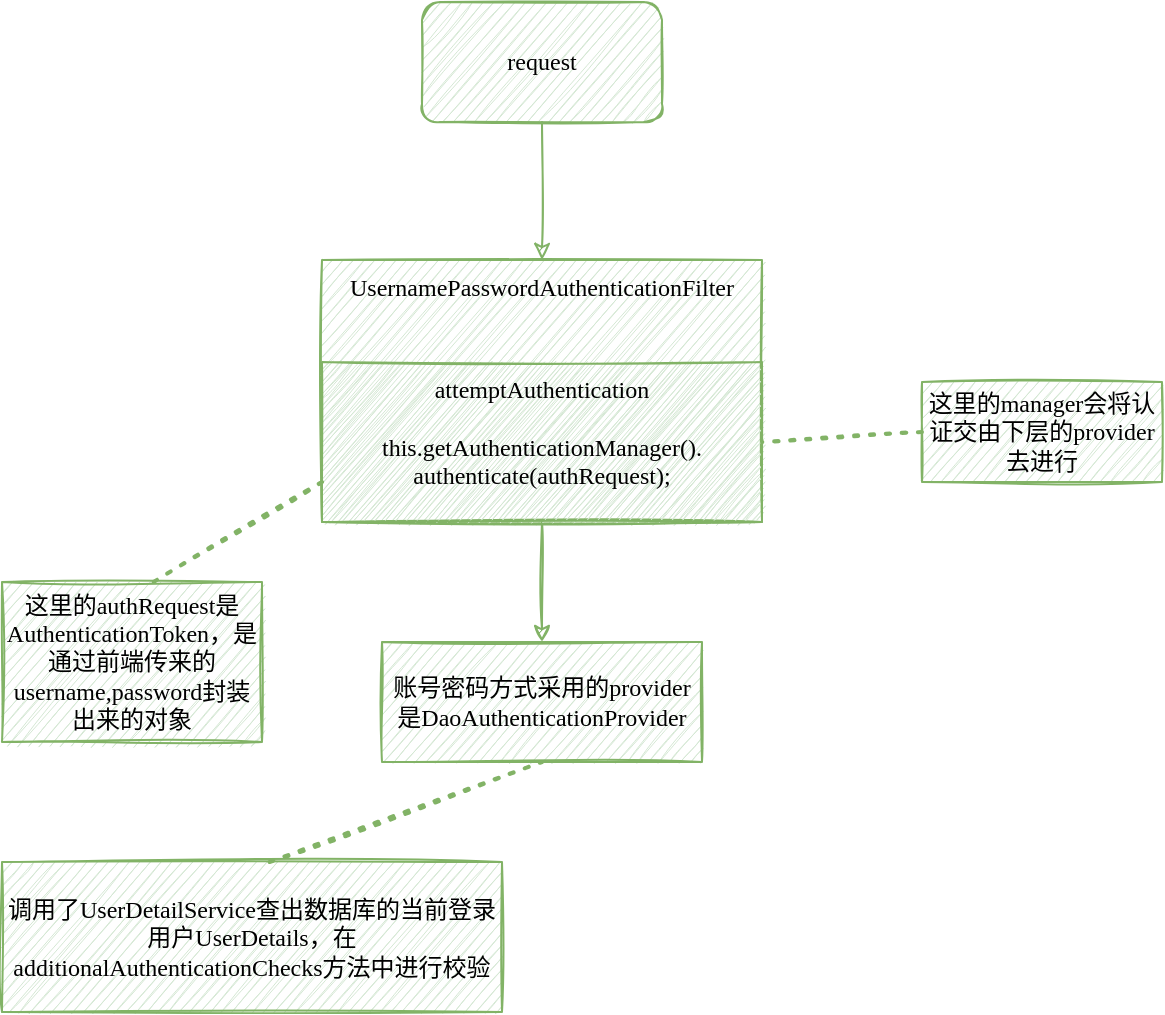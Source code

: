 <mxfile version="16.6.5" type="github">
  <diagram id="t0qU9rM9wss20aI9hLNw" name="Page-1">
    <mxGraphModel dx="1418" dy="624" grid="1" gridSize="10" guides="1" tooltips="1" connect="1" arrows="1" fold="1" page="1" pageScale="1" pageWidth="827" pageHeight="1169" math="0" shadow="0">
      <root>
        <mxCell id="0" />
        <mxCell id="1" parent="0" />
        <mxCell id="DjOyrysdHGCCEqZP1qna-14" style="edgeStyle=orthogonalEdgeStyle;rounded=0;sketch=1;orthogonalLoop=1;jettySize=auto;html=1;exitX=0.5;exitY=1;exitDx=0;exitDy=0;entryX=0.5;entryY=0;entryDx=0;entryDy=0;fillColor=#d5e8d4;strokeColor=#82b366;fontFamily=Times New Roman;" edge="1" parent="1" source="DjOyrysdHGCCEqZP1qna-1" target="DjOyrysdHGCCEqZP1qna-2">
          <mxGeometry relative="1" as="geometry" />
        </mxCell>
        <mxCell id="DjOyrysdHGCCEqZP1qna-1" value="request" style="rounded=1;whiteSpace=wrap;html=1;fillColor=#d5e8d4;strokeColor=#82b366;shadow=0;sketch=1;glass=0;fontFamily=Times New Roman;" vertex="1" parent="1">
          <mxGeometry x="250" y="80" width="120" height="60" as="geometry" />
        </mxCell>
        <mxCell id="DjOyrysdHGCCEqZP1qna-2" value="UsernamePasswordAuthenticationFilter" style="rounded=0;whiteSpace=wrap;html=1;fillColor=#d5e8d4;strokeColor=#82b366;verticalAlign=top;sketch=1;fontFamily=Times New Roman;" vertex="1" parent="1">
          <mxGeometry x="200" y="209" width="220" height="131" as="geometry" />
        </mxCell>
        <mxCell id="DjOyrysdHGCCEqZP1qna-15" style="edgeStyle=orthogonalEdgeStyle;rounded=0;sketch=1;orthogonalLoop=1;jettySize=auto;html=1;exitX=0.5;exitY=1;exitDx=0;exitDy=0;entryX=0.5;entryY=0;entryDx=0;entryDy=0;fillColor=#d5e8d4;strokeColor=#82b366;fontFamily=Times New Roman;" edge="1" parent="1" source="DjOyrysdHGCCEqZP1qna-4" target="DjOyrysdHGCCEqZP1qna-7">
          <mxGeometry relative="1" as="geometry" />
        </mxCell>
        <mxCell id="DjOyrysdHGCCEqZP1qna-4" value="attemptAuthentication&lt;br&gt;&lt;br&gt;this.getAuthenticationManager().&lt;br&gt;authenticate(authRequest);" style="rounded=0;whiteSpace=wrap;html=1;shadow=0;glass=0;sketch=1;verticalAlign=top;fillColor=#d5e8d4;strokeColor=#82b366;fontFamily=Times New Roman;" vertex="1" parent="1">
          <mxGeometry x="200" y="260" width="220" height="80" as="geometry" />
        </mxCell>
        <mxCell id="DjOyrysdHGCCEqZP1qna-5" value="" style="endArrow=none;dashed=1;html=1;dashPattern=1 3;strokeWidth=2;rounded=0;entryX=1;entryY=0.5;entryDx=0;entryDy=0;exitX=0;exitY=0.5;exitDx=0;exitDy=0;fillColor=#d5e8d4;strokeColor=#82b366;sketch=1;fontFamily=Times New Roman;" edge="1" parent="1" source="DjOyrysdHGCCEqZP1qna-6" target="DjOyrysdHGCCEqZP1qna-4">
          <mxGeometry width="50" height="50" relative="1" as="geometry">
            <mxPoint x="500" y="290" as="sourcePoint" />
            <mxPoint x="350" y="320" as="targetPoint" />
          </mxGeometry>
        </mxCell>
        <mxCell id="DjOyrysdHGCCEqZP1qna-6" value="这里的manager会将认证交由下层的provider去进行" style="rounded=0;whiteSpace=wrap;html=1;shadow=0;glass=0;sketch=1;fillColor=#d5e8d4;strokeColor=#82b366;fontFamily=Times New Roman;" vertex="1" parent="1">
          <mxGeometry x="500" y="270" width="120" height="50" as="geometry" />
        </mxCell>
        <mxCell id="DjOyrysdHGCCEqZP1qna-7" value="账号密码方式采用的provider是DaoAuthenticationProvider" style="rounded=0;whiteSpace=wrap;html=1;shadow=0;glass=0;sketch=1;fillColor=#d5e8d4;strokeColor=#82b366;fontFamily=Times New Roman;" vertex="1" parent="1">
          <mxGeometry x="230" y="400" width="160" height="60" as="geometry" />
        </mxCell>
        <mxCell id="DjOyrysdHGCCEqZP1qna-8" value="" style="endArrow=none;dashed=1;html=1;dashPattern=1 3;strokeWidth=2;rounded=0;fillColor=#d5e8d4;strokeColor=#82b366;sketch=1;fontFamily=Times New Roman;" edge="1" parent="1" target="DjOyrysdHGCCEqZP1qna-4">
          <mxGeometry width="50" height="50" relative="1" as="geometry">
            <mxPoint x="300" y="340" as="sourcePoint" />
            <mxPoint x="350" y="290" as="targetPoint" />
          </mxGeometry>
        </mxCell>
        <mxCell id="DjOyrysdHGCCEqZP1qna-9" value="" style="endArrow=none;dashed=1;html=1;dashPattern=1 3;strokeWidth=2;rounded=0;entryX=0;entryY=0.75;entryDx=0;entryDy=0;exitX=0.583;exitY=0;exitDx=0;exitDy=0;exitPerimeter=0;fillColor=#d5e8d4;strokeColor=#82b366;sketch=1;fontFamily=Times New Roman;" edge="1" parent="1" source="DjOyrysdHGCCEqZP1qna-10" target="DjOyrysdHGCCEqZP1qna-4">
          <mxGeometry width="50" height="50" relative="1" as="geometry">
            <mxPoint x="110" y="370" as="sourcePoint" />
            <mxPoint x="350" y="290" as="targetPoint" />
          </mxGeometry>
        </mxCell>
        <mxCell id="DjOyrysdHGCCEqZP1qna-10" value="这里的authRequest是AuthenticationToken，是通过前端传来的username,password封装出来的对象" style="rounded=0;whiteSpace=wrap;html=1;shadow=0;glass=0;sketch=1;fillColor=#d5e8d4;strokeColor=#82b366;fontFamily=Times New Roman;" vertex="1" parent="1">
          <mxGeometry x="40" y="370" width="130" height="80" as="geometry" />
        </mxCell>
        <mxCell id="DjOyrysdHGCCEqZP1qna-11" value="" style="endArrow=none;dashed=1;html=1;dashPattern=1 3;strokeWidth=2;rounded=0;entryX=0.5;entryY=1;entryDx=0;entryDy=0;fillColor=#d5e8d4;strokeColor=#82b366;sketch=1;fontFamily=Times New Roman;exitX=0.535;exitY=0;exitDx=0;exitDy=0;exitPerimeter=0;" edge="1" parent="1" source="DjOyrysdHGCCEqZP1qna-12" target="DjOyrysdHGCCEqZP1qna-7">
          <mxGeometry width="50" height="50" relative="1" as="geometry">
            <mxPoint x="170" y="520" as="sourcePoint" />
            <mxPoint x="350" y="270" as="targetPoint" />
          </mxGeometry>
        </mxCell>
        <mxCell id="DjOyrysdHGCCEqZP1qna-12" value="调用了UserDetailService查出数据库的当前登录用户UserDetails，在additionalAuthenticationChecks方法中进行校验" style="rounded=0;whiteSpace=wrap;html=1;shadow=0;glass=0;sketch=1;fillColor=#d5e8d4;strokeColor=#82b366;fontFamily=Times New Roman;" vertex="1" parent="1">
          <mxGeometry x="40" y="510" width="250" height="75" as="geometry" />
        </mxCell>
      </root>
    </mxGraphModel>
  </diagram>
</mxfile>

